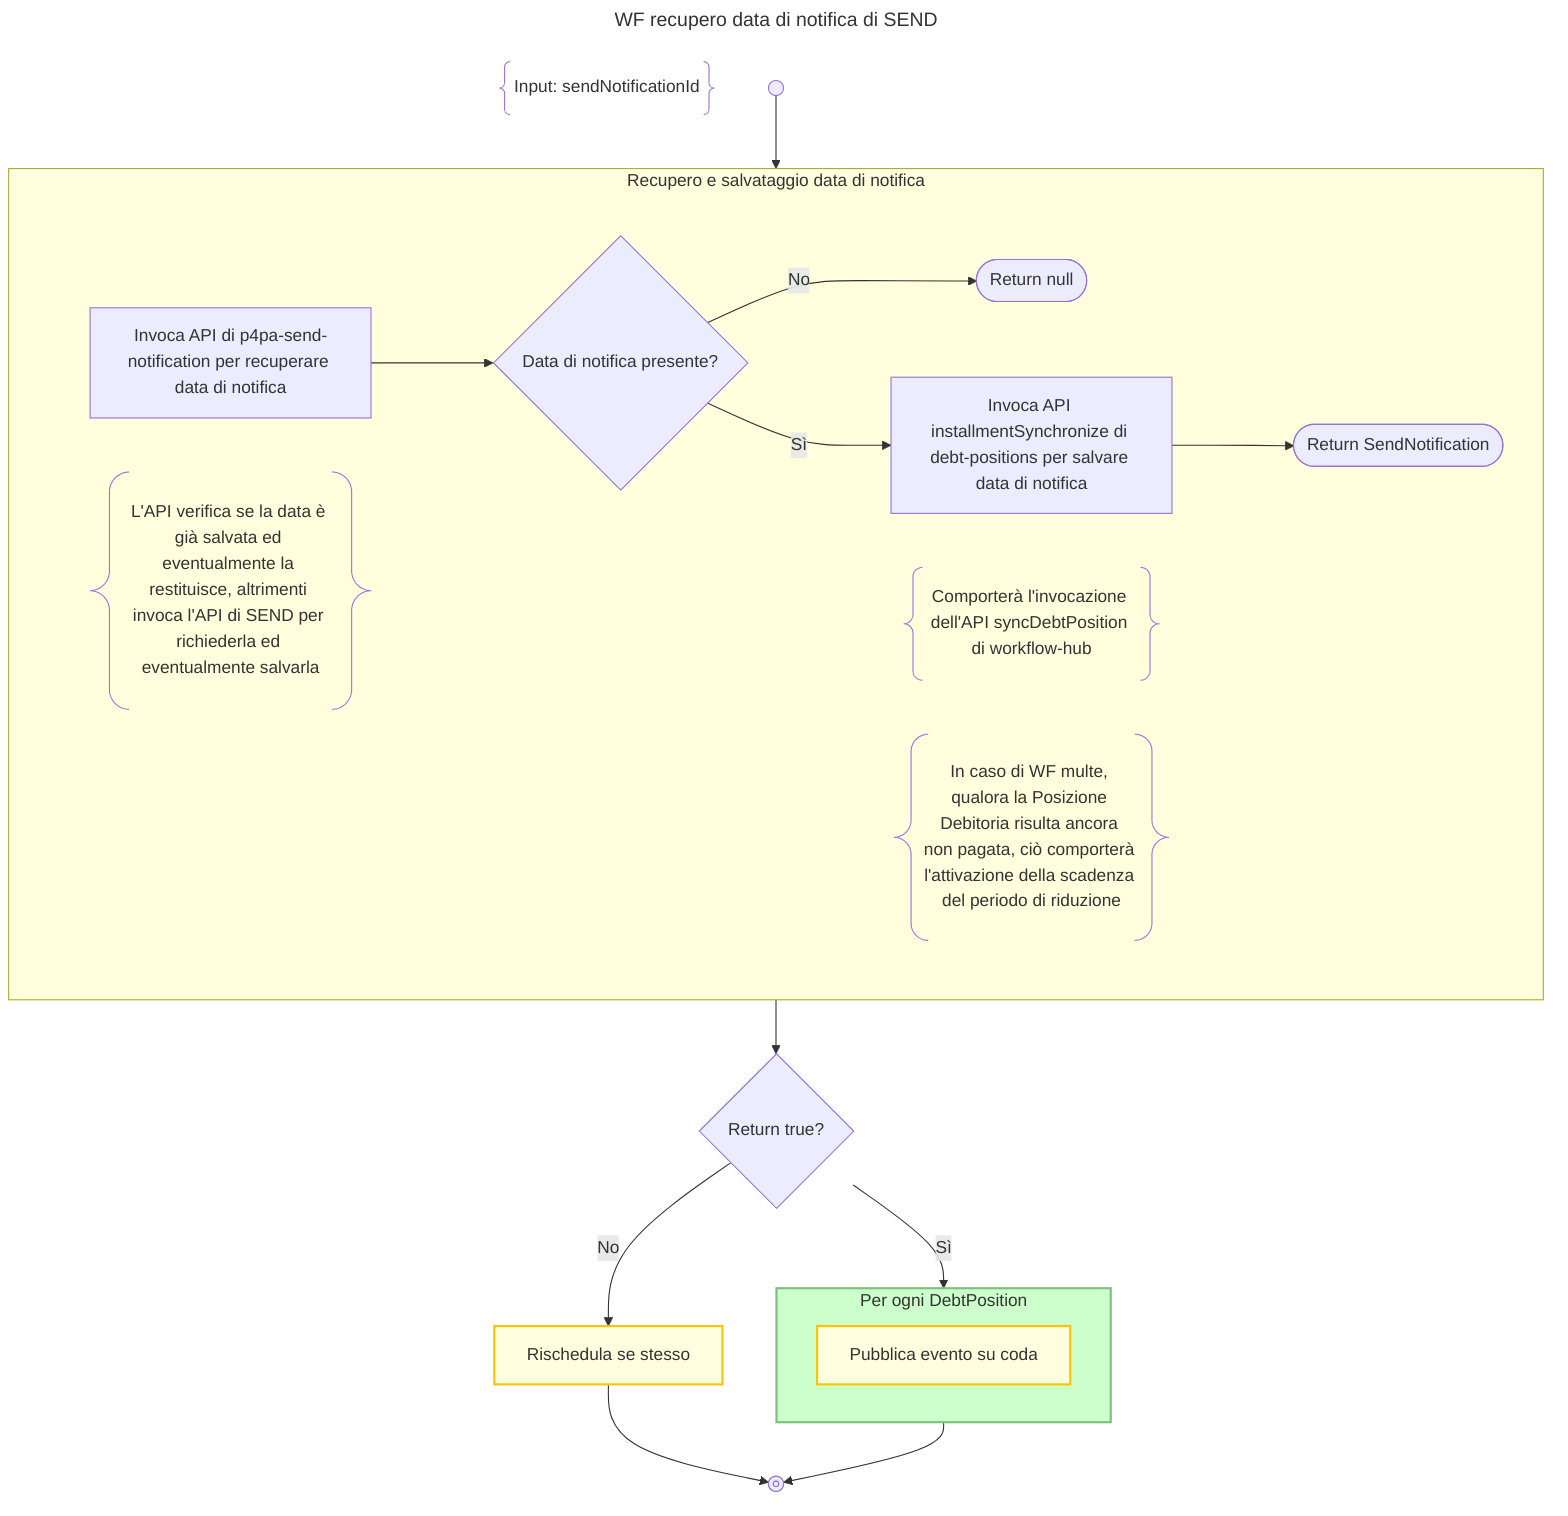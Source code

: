 ---
title: WF recupero data di notifica di SEND
---
flowchart TD
    DESCRIPTION@{ shape: braces, label: "Input: sendNotificationId" }
    START@{shape: start} -->
    RETRIEVE_NOTIFICATION_DATE_ACTIVITY -->
    IS_SUCCESS{"Return true?"} -->
    |No|RESCHEDULE_WF:::activity@{label: "Rischedula se stesso"} -->
    END@{shape: stop}

    IS_SUCCESS -->
    |Sì|PUBLISH_EVENT_LOOP -->
    END

    subgraph PUBLISH_EVENT_LOOP["Per ogni DebtPosition"]
        PUBLISH_EVENT:::activity@{label: "Pubblica evento su coda"}
    end
    class PUBLISH_EVENT_LOOP loop

    subgraph RETRIEVE_NOTIFICATION_DATE_ACTIVITY["Recupero e salvataggio data di notifica"]
        RETRIEVE_NOTIFICATION_DATE["Invoca API di p4pa-send-notification per recuperare data di notifica"] -->
        IS_NOTIFIED{"Data di notifica presente?"} -->
        |No|RETURN_KO@{shape: terminal, label: "Return null"}

        subgraph SAVE_NOTIFICATION_DATE_NOTE_BLOCK
            SAVE_NOTIFICATION_DATE
            SAVE_NOTIFICATION_DATE_NOTE@{shape: braces, label: "Comporterà l'invocazione dell'API syncDebtPosition di workflow-hub"}
            SAVE_NOTIFICATION_DATE_NOTE_2@{shape: braces, label: "In caso di WF multe, qualora la Posizione Debitoria risulta ancora non pagata, ciò comporterà l'attivazione della scadenza del periodo di riduzione"}
        end
        class SAVE_NOTIFICATION_DATE_NOTE_BLOCK disable

        IS_NOTIFIED -->
        |Sì|SAVE_NOTIFICATION_DATE["Invoca API installmentSynchronize di debt-positions per salvare data di notifica"] -->
        RETURN_OK@{shape: terminal, label: "Return SendNotification"}

        subgraph RETRIEVE_NOTIFICATION_DATE_NOTE_BLOCK
            RETRIEVE_NOTIFICATION_DATE
            RETRIEVE_NOTIFICATION_DATE_NOTE@{shape: braces, label: "L'API verifica se la data è già salvata ed eventualmente la restituisce, altrimenti invoca l'API di SEND per richiederla ed eventualmente salvarla"}
        end
        class RETRIEVE_NOTIFICATION_DATE_NOTE_BLOCK disable
    end
    class NOTIFICATION_DATE_RETRIEVE activity


    classDef disable display:none;
    classDef activity fill:#FFFFE0, stroke:#ffc300, stroke-width:2px;
    classDef loop fill:#CCFFCC, stroke:#7FBF7F, stroke-width:2px, padding-bottom: 5px;